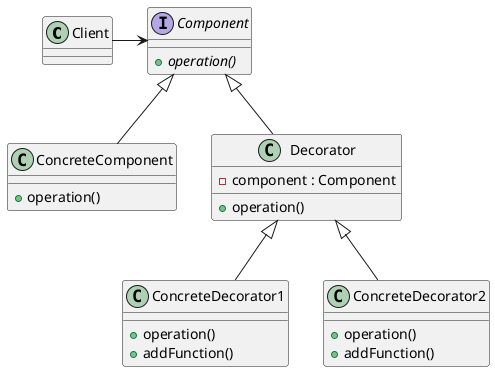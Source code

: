 @startuml Decorator_diagram

class Client {
}

interface Component {
    + {abstract} operation()
}

Client -> Component

class ConcreteComponent {
    + operation()
}

Component <|-- ConcreteComponent

class Decorator {
    + operation()
    - component : Component
}

Component <|-- Decorator

class ConcreteDecorator1 {
    + operation()
    + addFunction()
}

Decorator <|-- ConcreteDecorator1

class ConcreteDecorator2 {
    + operation()
    + addFunction()
}

Decorator <|-- ConcreteDecorator2

@enduml
